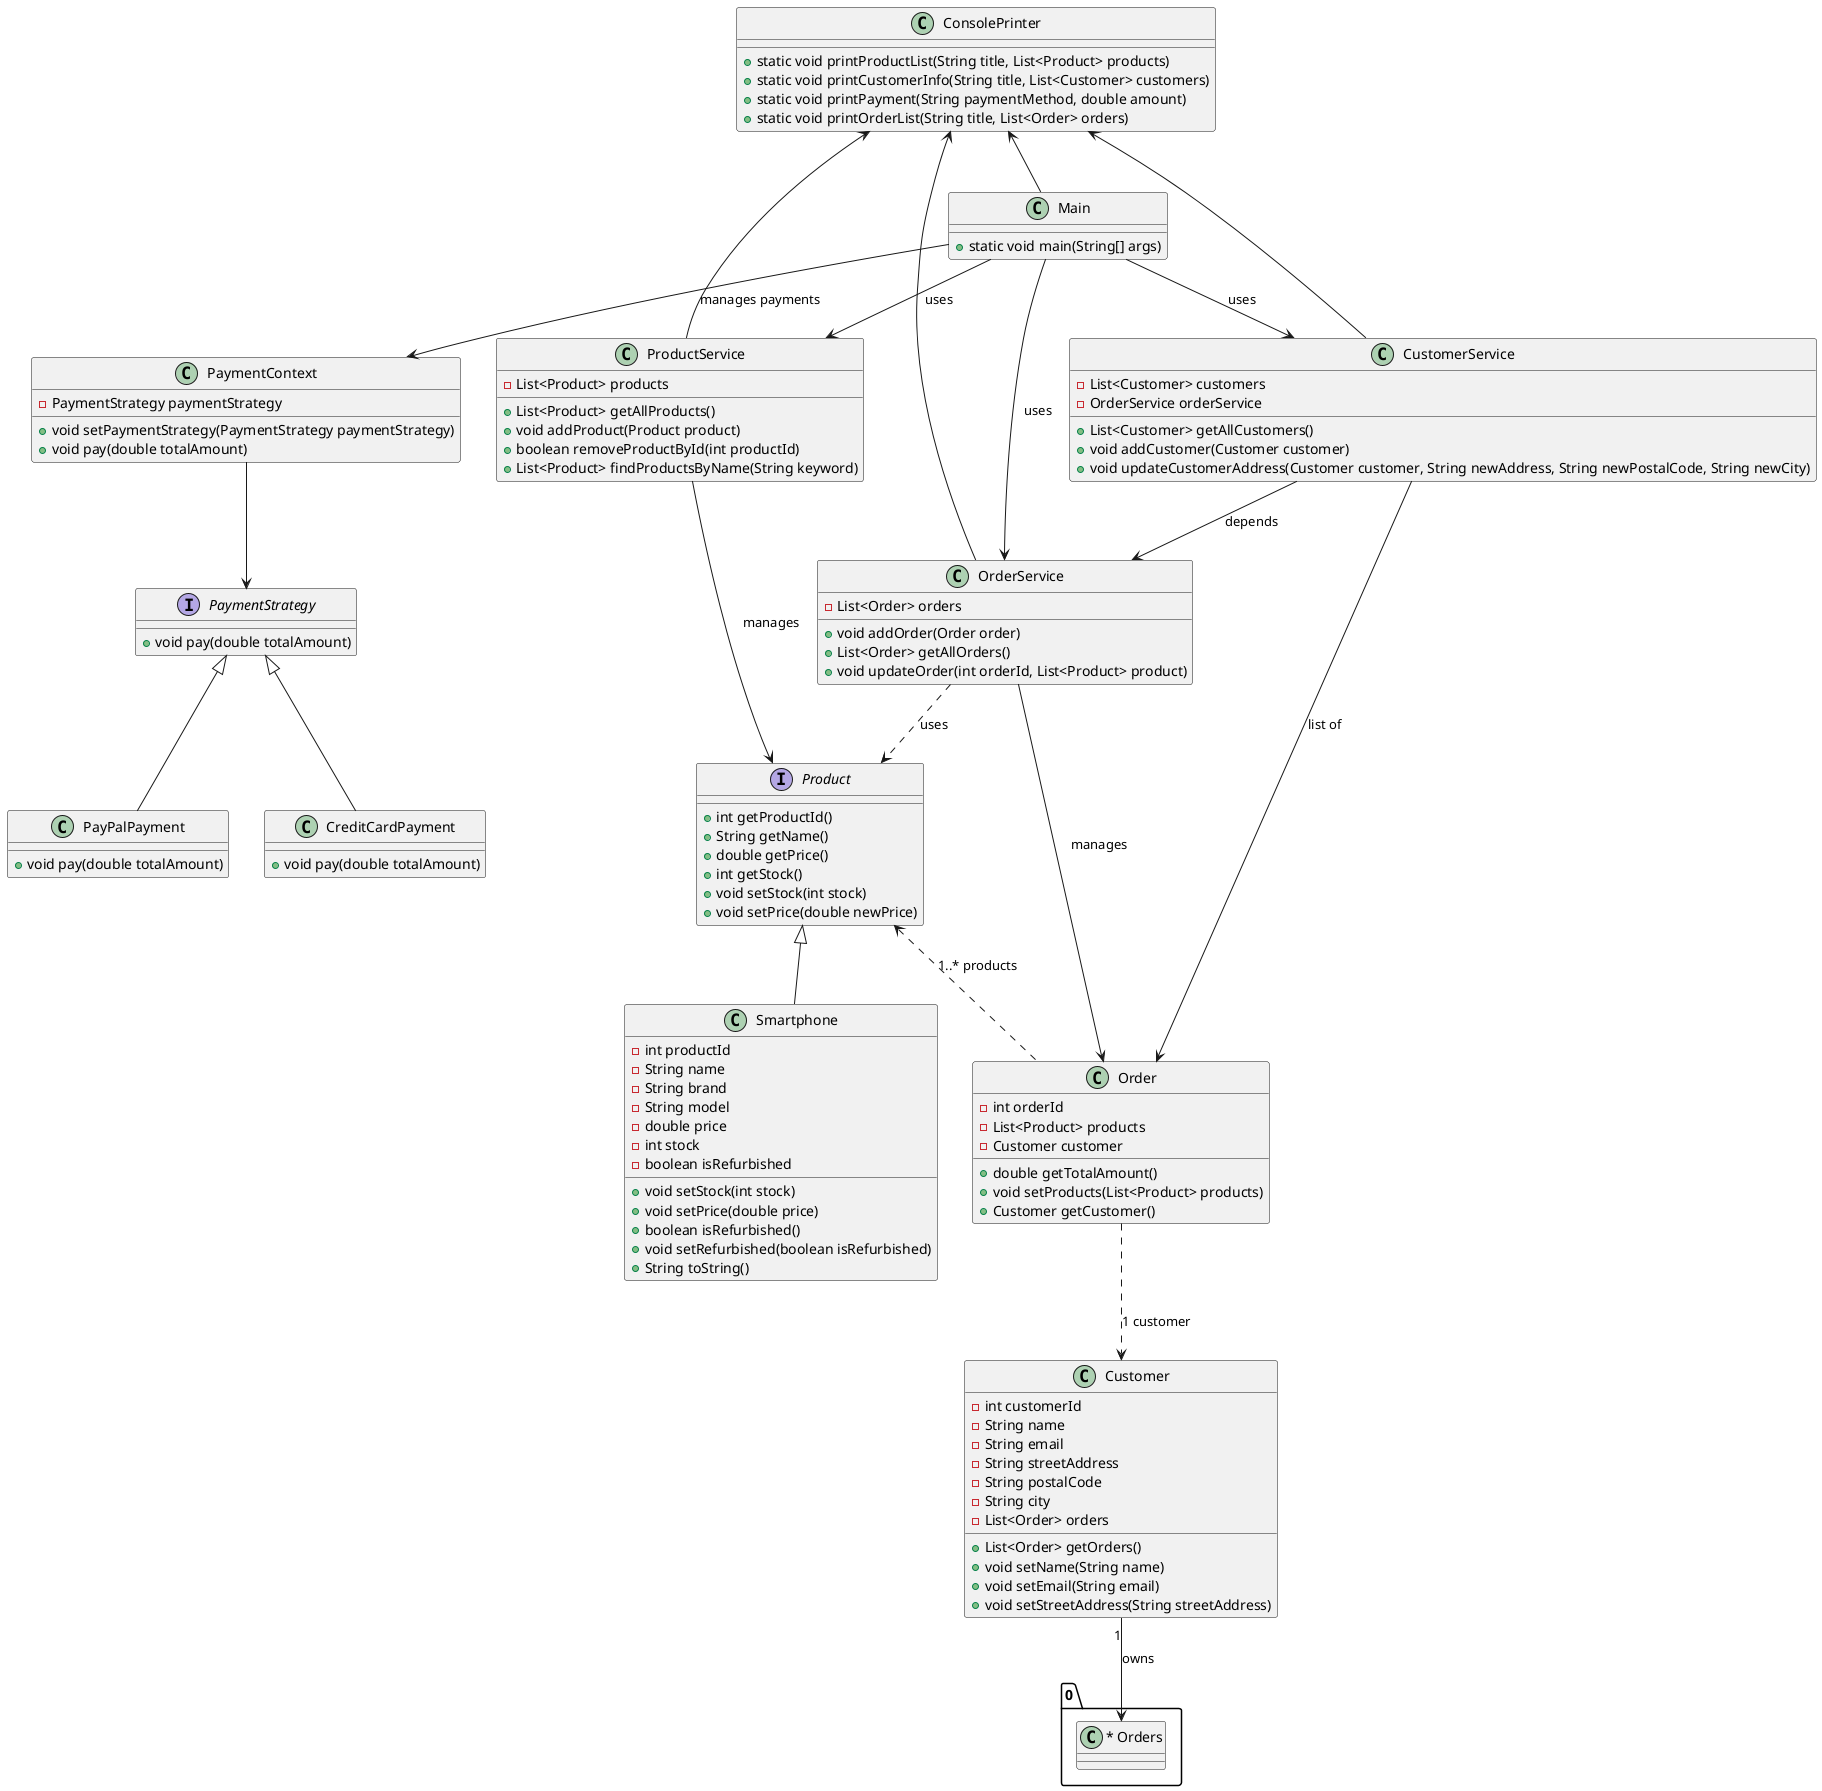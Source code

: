 @startuml
' Definition von Klassen, Interfaces und ihre Beziehungen (inkl. Main)

' Interfaces
interface Product {
    + int getProductId()
    + String getName()
    + double getPrice()
    + int getStock()
    + void setStock(int stock)
    + void setPrice(double newPrice)
}

interface PaymentStrategy {
    + void pay(double totalAmount)
}

' Klassen
class Smartphone {
    - int productId
    - String name
    - String brand
    - String model
    - double price
    - int stock
    - boolean isRefurbished
    + void setStock(int stock)
    + void setPrice(double price)
    + boolean isRefurbished()
    + void setRefurbished(boolean isRefurbished)
    + String toString()
}

class Customer {
    - int customerId
    - String name
    - String email
    - String streetAddress
    - String postalCode
    - String city
    - List<Order> orders
    + List<Order> getOrders()
    + void setName(String name)
    + void setEmail(String email)
    + void setStreetAddress(String streetAddress)
}

class Order {
    - int orderId
    - List<Product> products
    - Customer customer
    + double getTotalAmount()
    + void setProducts(List<Product> products)
    + Customer getCustomer()
}

class ProductService {
    - List<Product> products
    + List<Product> getAllProducts()
    + void addProduct(Product product)
    + boolean removeProductById(int productId)
    + List<Product> findProductsByName(String keyword)
}

class CustomerService {
    - List<Customer> customers
    - OrderService orderService
    + List<Customer> getAllCustomers()
    + void addCustomer(Customer customer)
    + void updateCustomerAddress(Customer customer, String newAddress, String newPostalCode, String newCity)
}

class OrderService {
    - List<Order> orders
    + void addOrder(Order order)
    + List<Order> getAllOrders()
    + void updateOrder(int orderId, List<Product> product)
}

class PaymentContext {
    - PaymentStrategy paymentStrategy
    + void setPaymentStrategy(PaymentStrategy paymentStrategy)
    + void pay(double totalAmount)
}

class CreditCardPayment {
    + void pay(double totalAmount)
}

class PayPalPayment {
    + void pay(double totalAmount)
}

class ConsolePrinter {
    + static void printProductList(String title, List<Product> products)
    + static void printCustomerInfo(String title, List<Customer> customers)
    + static void printPayment(String paymentMethod, double amount)
    + static void printOrderList(String title, List<Order> orders)
}

class Main {
    ' Diese Klasse ist der Einstiegspunkt der Anwendung
    + static void main(String[] args)
}

' Beziehungen
Product <|-- Smartphone
Product <.. Order : "1..* products"
Order ..> Customer : "1 customer"
Customer "1" --> "0..* Orders" : "owns"
ConsolePrinter <-- Main
ConsolePrinter <-- CustomerService
ConsolePrinter <-- ProductService
ConsolePrinter <-- OrderService
OrderService ..> Product : "uses"
CustomerService --> OrderService : "depends"
CustomerService --> Order : "list of"
OrderService --> Order : "manages"
Main --> ProductService : "uses"
Main --> CustomerService : "uses"
Main --> OrderService : "uses"
PaymentContext --> PaymentStrategy
PaymentStrategy <|-- CreditCardPayment
PaymentStrategy <|-- PayPalPayment
Main --> PaymentContext : "manages payments"
ProductService --> Product : "manages"

@enduml